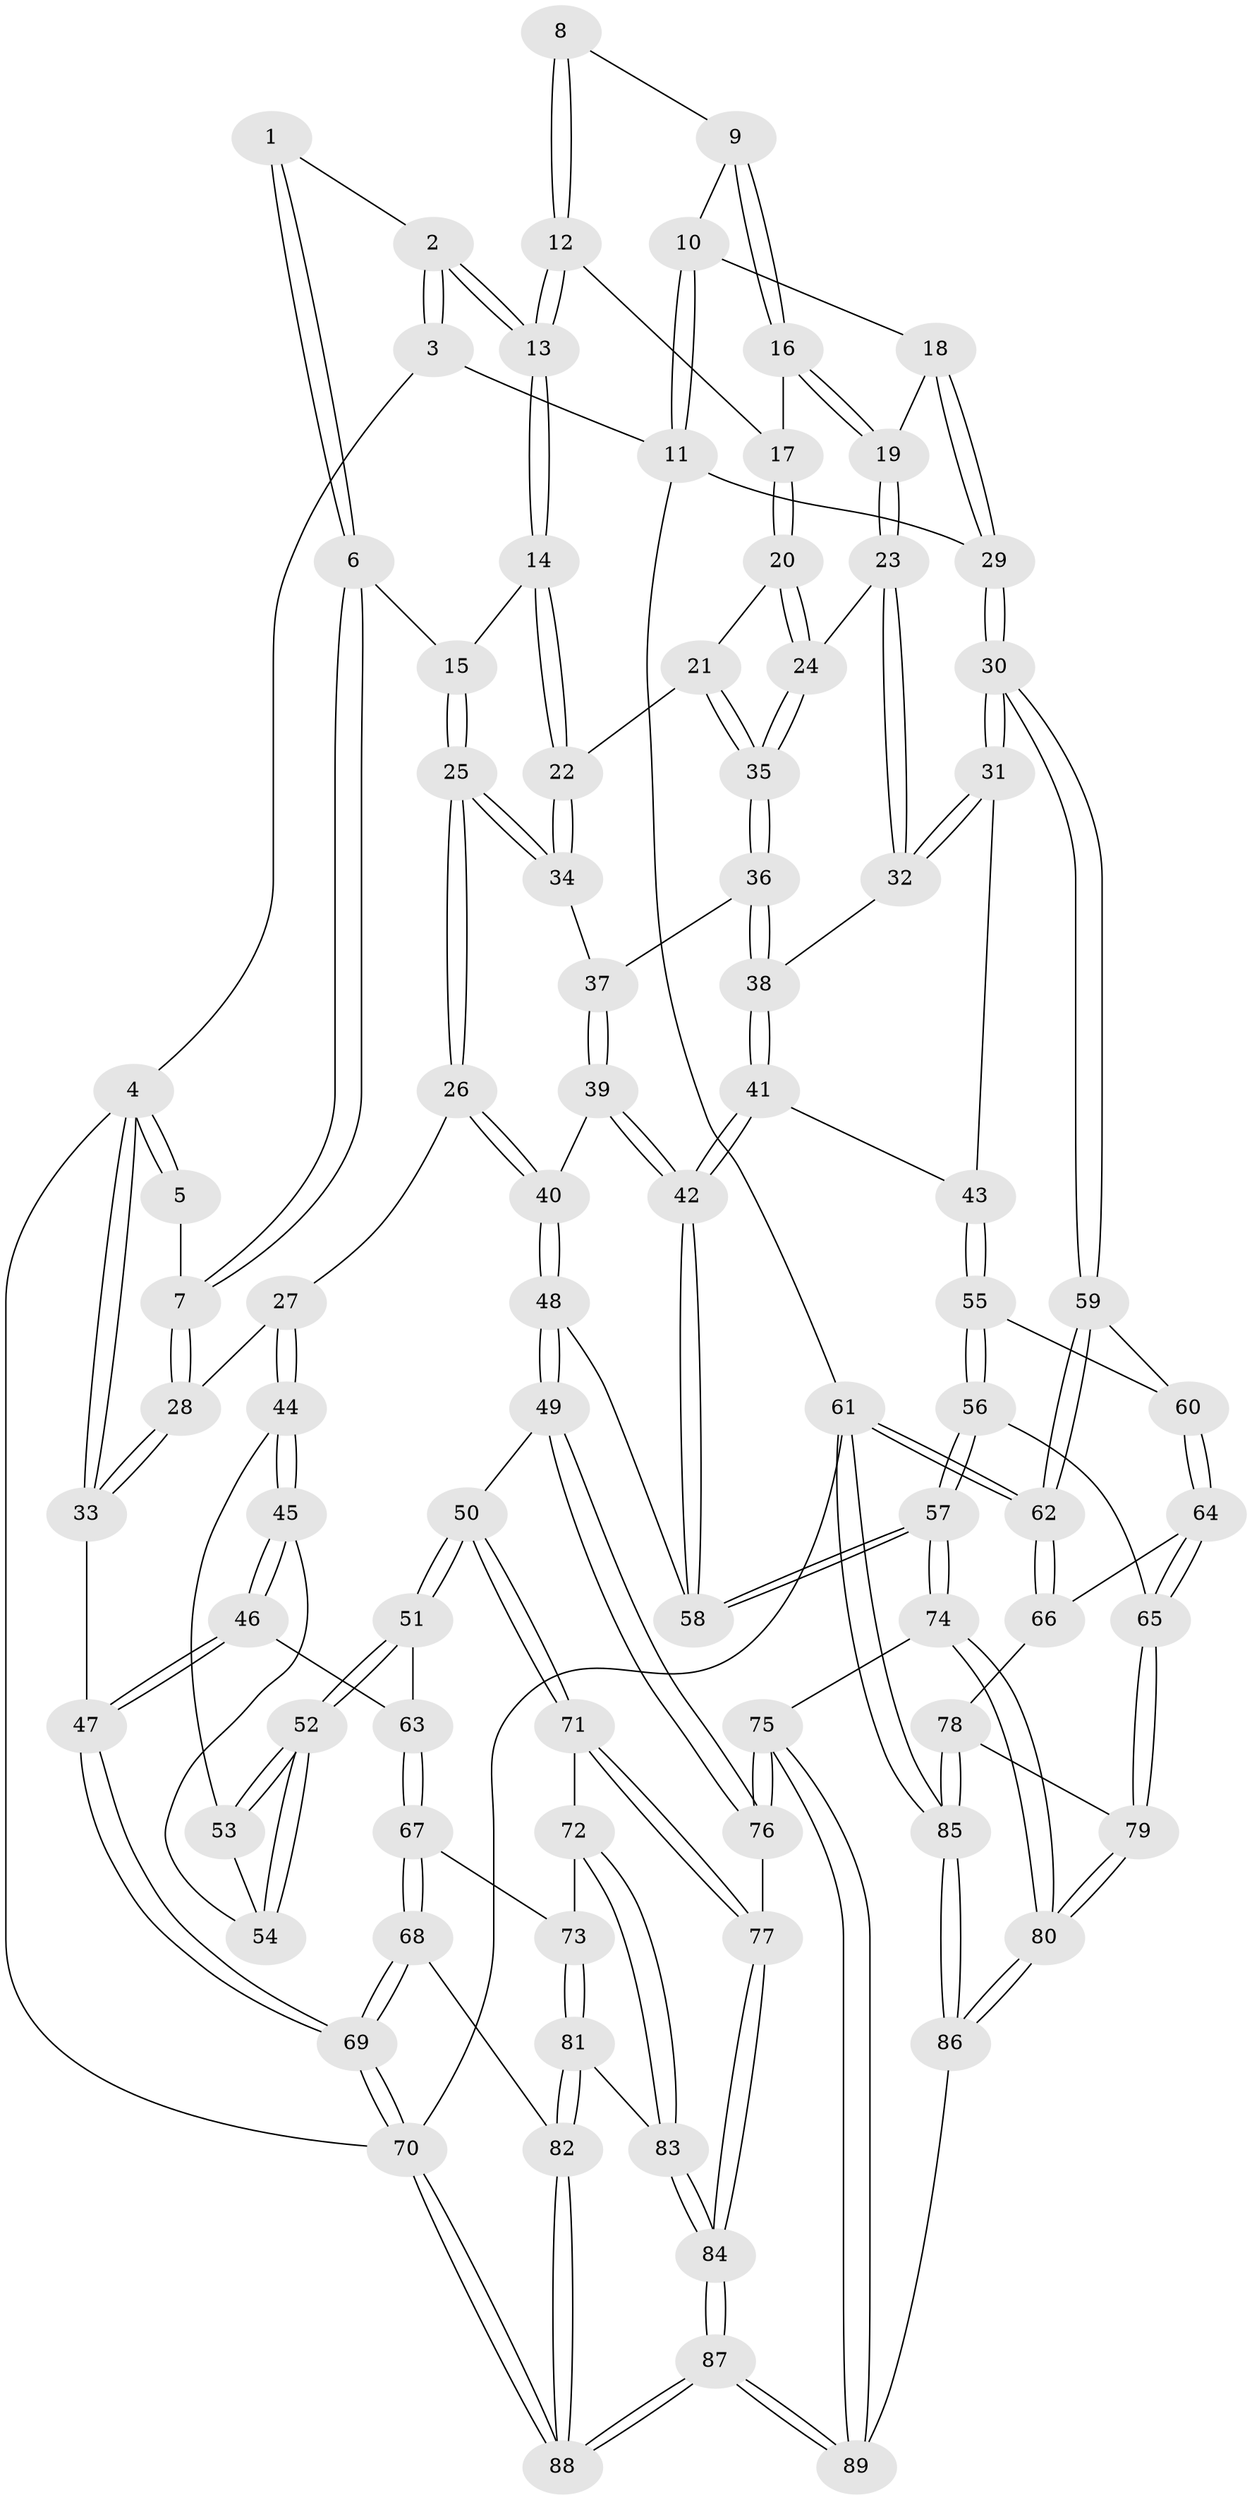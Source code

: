 // Generated by graph-tools (version 1.1) at 2025/51/03/09/25 03:51:09]
// undirected, 89 vertices, 219 edges
graph export_dot {
graph [start="1"]
  node [color=gray90,style=filled];
  1 [pos="+0.4471167709616535+0"];
  2 [pos="+0.5390218938357432+0"];
  3 [pos="+0.8460903613031306+0"];
  4 [pos="+0+0"];
  5 [pos="+0.061827778334853645+0"];
  6 [pos="+0.38117765947686566+0.06372970115679501"];
  7 [pos="+0.23419408387096155+0.1531206583693657"];
  8 [pos="+0.8679149728671878+0"];
  9 [pos="+0.879275668978336+0.023320792506005324"];
  10 [pos="+1+0.08498381164344476"];
  11 [pos="+1+0.0573692649361057"];
  12 [pos="+0.7004438496976951+0.11558240187101328"];
  13 [pos="+0.6222172941384485+0.13127921623904806"];
  14 [pos="+0.6184515435912133+0.14981693448066555"];
  15 [pos="+0.40661603729570184+0.15446481777515583"];
  16 [pos="+0.8661086996507695+0.13936027428559505"];
  17 [pos="+0.8364476370833452+0.15260614574426629"];
  18 [pos="+0.9450378793309275+0.17343285754223867"];
  19 [pos="+0.8960003658168443+0.16738351436879959"];
  20 [pos="+0.7994925061430778+0.2227705507604365"];
  21 [pos="+0.6430892813359548+0.2122392586703647"];
  22 [pos="+0.6203487742202+0.18721160639519413"];
  23 [pos="+0.875198283124937+0.3086892893856903"];
  24 [pos="+0.8505452133356552+0.3021098233146775"];
  25 [pos="+0.33661640324836983+0.3431936619793963"];
  26 [pos="+0.2778190717965645+0.3589649180865293"];
  27 [pos="+0.23889764350302084+0.3531819105845668"];
  28 [pos="+0.20349343567743633+0.3327230165468221"];
  29 [pos="+1+0.4276227354310941"];
  30 [pos="+1+0.43026222733646335"];
  31 [pos="+1+0.4254887647478345"];
  32 [pos="+0.9631449715473979+0.37952793709750293"];
  33 [pos="+0+0.3107814788412945"];
  34 [pos="+0.435490591520052+0.35139009571690266"];
  35 [pos="+0.7028600707006606+0.34701638724158135"];
  36 [pos="+0.6955781918274798+0.39215465376828745"];
  37 [pos="+0.5033645289938368+0.4154335673107564"];
  38 [pos="+0.7225451454636391+0.4529173378681971"];
  39 [pos="+0.5219267422549081+0.4827914627669337"];
  40 [pos="+0.3793138317221199+0.6027295665256753"];
  41 [pos="+0.7202708735953475+0.543375676761862"];
  42 [pos="+0.604643572774046+0.5933486235533013"];
  43 [pos="+0.7841203347449657+0.5835773528052117"];
  44 [pos="+0.21275017671505572+0.47003956647594997"];
  45 [pos="+0.0841977796992903+0.6488390351158664"];
  46 [pos="+0.07979144791642712+0.6500788831000701"];
  47 [pos="+0+0.6138326578770493"];
  48 [pos="+0.38947047507667026+0.7250134214941527"];
  49 [pos="+0.3881566920833144+0.7259783312811577"];
  50 [pos="+0.3439091697814562+0.7390758970090872"];
  51 [pos="+0.323067266334862+0.7327262012544441"];
  52 [pos="+0.31351425080277623+0.7254162220069217"];
  53 [pos="+0.21397733951696787+0.48094225223208775"];
  54 [pos="+0.2042173040421165+0.6618160341051045"];
  55 [pos="+0.8183998146389267+0.6812455207374094"];
  56 [pos="+0.6575005455648042+0.7989211215997405"];
  57 [pos="+0.6207704907113578+0.8013315227231558"];
  58 [pos="+0.5403383474544519+0.7176032811002411"];
  59 [pos="+1+0.5773677939878665"];
  60 [pos="+0.8532329416110616+0.7037850094748802"];
  61 [pos="+1+1"];
  62 [pos="+1+0.8286889827160092"];
  63 [pos="+0.13784489375466857+0.7932430472173978"];
  64 [pos="+0.8839990555437064+0.8064953126081063"];
  65 [pos="+0.7829407614174013+0.8699177104193774"];
  66 [pos="+0.9252846511765799+0.8332740492959735"];
  67 [pos="+0.10399847702865486+0.8518454078722824"];
  68 [pos="+0+0.8688361898617117"];
  69 [pos="+0+0.8690577718191221"];
  70 [pos="+0+1"];
  71 [pos="+0.2797885162170204+0.8837372236884704"];
  72 [pos="+0.1866195356549559+0.8991344123632522"];
  73 [pos="+0.13930625822497733+0.884390559872652"];
  74 [pos="+0.6150389987765842+0.8385875725258202"];
  75 [pos="+0.4838522446482834+0.989601901599584"];
  76 [pos="+0.4458141429845843+0.9403256675081914"];
  77 [pos="+0.2976065768672083+0.9423299387915535"];
  78 [pos="+0.899332233302468+0.9471676447065183"];
  79 [pos="+0.7859478627236347+0.9032283830069172"];
  80 [pos="+0.7208917494620668+1"];
  81 [pos="+0.1202094372350849+0.978113310283296"];
  82 [pos="+0.11709800833361379+0.9827377505159461"];
  83 [pos="+0.18804568898513177+0.9732335216349776"];
  84 [pos="+0.28106752930424267+1"];
  85 [pos="+0.9951241201635858+1"];
  86 [pos="+0.7292991257282123+1"];
  87 [pos="+0.2963106776711634+1"];
  88 [pos="+0.02394651148775073+1"];
  89 [pos="+0.49292788257466036+1"];
  1 -- 2;
  1 -- 6;
  1 -- 6;
  2 -- 3;
  2 -- 3;
  2 -- 13;
  2 -- 13;
  3 -- 4;
  3 -- 11;
  4 -- 5;
  4 -- 5;
  4 -- 33;
  4 -- 33;
  4 -- 70;
  5 -- 7;
  6 -- 7;
  6 -- 7;
  6 -- 15;
  7 -- 28;
  7 -- 28;
  8 -- 9;
  8 -- 12;
  8 -- 12;
  9 -- 10;
  9 -- 16;
  9 -- 16;
  10 -- 11;
  10 -- 11;
  10 -- 18;
  11 -- 29;
  11 -- 61;
  12 -- 13;
  12 -- 13;
  12 -- 17;
  13 -- 14;
  13 -- 14;
  14 -- 15;
  14 -- 22;
  14 -- 22;
  15 -- 25;
  15 -- 25;
  16 -- 17;
  16 -- 19;
  16 -- 19;
  17 -- 20;
  17 -- 20;
  18 -- 19;
  18 -- 29;
  18 -- 29;
  19 -- 23;
  19 -- 23;
  20 -- 21;
  20 -- 24;
  20 -- 24;
  21 -- 22;
  21 -- 35;
  21 -- 35;
  22 -- 34;
  22 -- 34;
  23 -- 24;
  23 -- 32;
  23 -- 32;
  24 -- 35;
  24 -- 35;
  25 -- 26;
  25 -- 26;
  25 -- 34;
  25 -- 34;
  26 -- 27;
  26 -- 40;
  26 -- 40;
  27 -- 28;
  27 -- 44;
  27 -- 44;
  28 -- 33;
  28 -- 33;
  29 -- 30;
  29 -- 30;
  30 -- 31;
  30 -- 31;
  30 -- 59;
  30 -- 59;
  31 -- 32;
  31 -- 32;
  31 -- 43;
  32 -- 38;
  33 -- 47;
  34 -- 37;
  35 -- 36;
  35 -- 36;
  36 -- 37;
  36 -- 38;
  36 -- 38;
  37 -- 39;
  37 -- 39;
  38 -- 41;
  38 -- 41;
  39 -- 40;
  39 -- 42;
  39 -- 42;
  40 -- 48;
  40 -- 48;
  41 -- 42;
  41 -- 42;
  41 -- 43;
  42 -- 58;
  42 -- 58;
  43 -- 55;
  43 -- 55;
  44 -- 45;
  44 -- 45;
  44 -- 53;
  45 -- 46;
  45 -- 46;
  45 -- 54;
  46 -- 47;
  46 -- 47;
  46 -- 63;
  47 -- 69;
  47 -- 69;
  48 -- 49;
  48 -- 49;
  48 -- 58;
  49 -- 50;
  49 -- 76;
  49 -- 76;
  50 -- 51;
  50 -- 51;
  50 -- 71;
  50 -- 71;
  51 -- 52;
  51 -- 52;
  51 -- 63;
  52 -- 53;
  52 -- 53;
  52 -- 54;
  52 -- 54;
  53 -- 54;
  55 -- 56;
  55 -- 56;
  55 -- 60;
  56 -- 57;
  56 -- 57;
  56 -- 65;
  57 -- 58;
  57 -- 58;
  57 -- 74;
  57 -- 74;
  59 -- 60;
  59 -- 62;
  59 -- 62;
  60 -- 64;
  60 -- 64;
  61 -- 62;
  61 -- 62;
  61 -- 85;
  61 -- 85;
  61 -- 70;
  62 -- 66;
  62 -- 66;
  63 -- 67;
  63 -- 67;
  64 -- 65;
  64 -- 65;
  64 -- 66;
  65 -- 79;
  65 -- 79;
  66 -- 78;
  67 -- 68;
  67 -- 68;
  67 -- 73;
  68 -- 69;
  68 -- 69;
  68 -- 82;
  69 -- 70;
  69 -- 70;
  70 -- 88;
  70 -- 88;
  71 -- 72;
  71 -- 77;
  71 -- 77;
  72 -- 73;
  72 -- 83;
  72 -- 83;
  73 -- 81;
  73 -- 81;
  74 -- 75;
  74 -- 80;
  74 -- 80;
  75 -- 76;
  75 -- 76;
  75 -- 89;
  75 -- 89;
  76 -- 77;
  77 -- 84;
  77 -- 84;
  78 -- 79;
  78 -- 85;
  78 -- 85;
  79 -- 80;
  79 -- 80;
  80 -- 86;
  80 -- 86;
  81 -- 82;
  81 -- 82;
  81 -- 83;
  82 -- 88;
  82 -- 88;
  83 -- 84;
  83 -- 84;
  84 -- 87;
  84 -- 87;
  85 -- 86;
  85 -- 86;
  86 -- 89;
  87 -- 88;
  87 -- 88;
  87 -- 89;
  87 -- 89;
}
